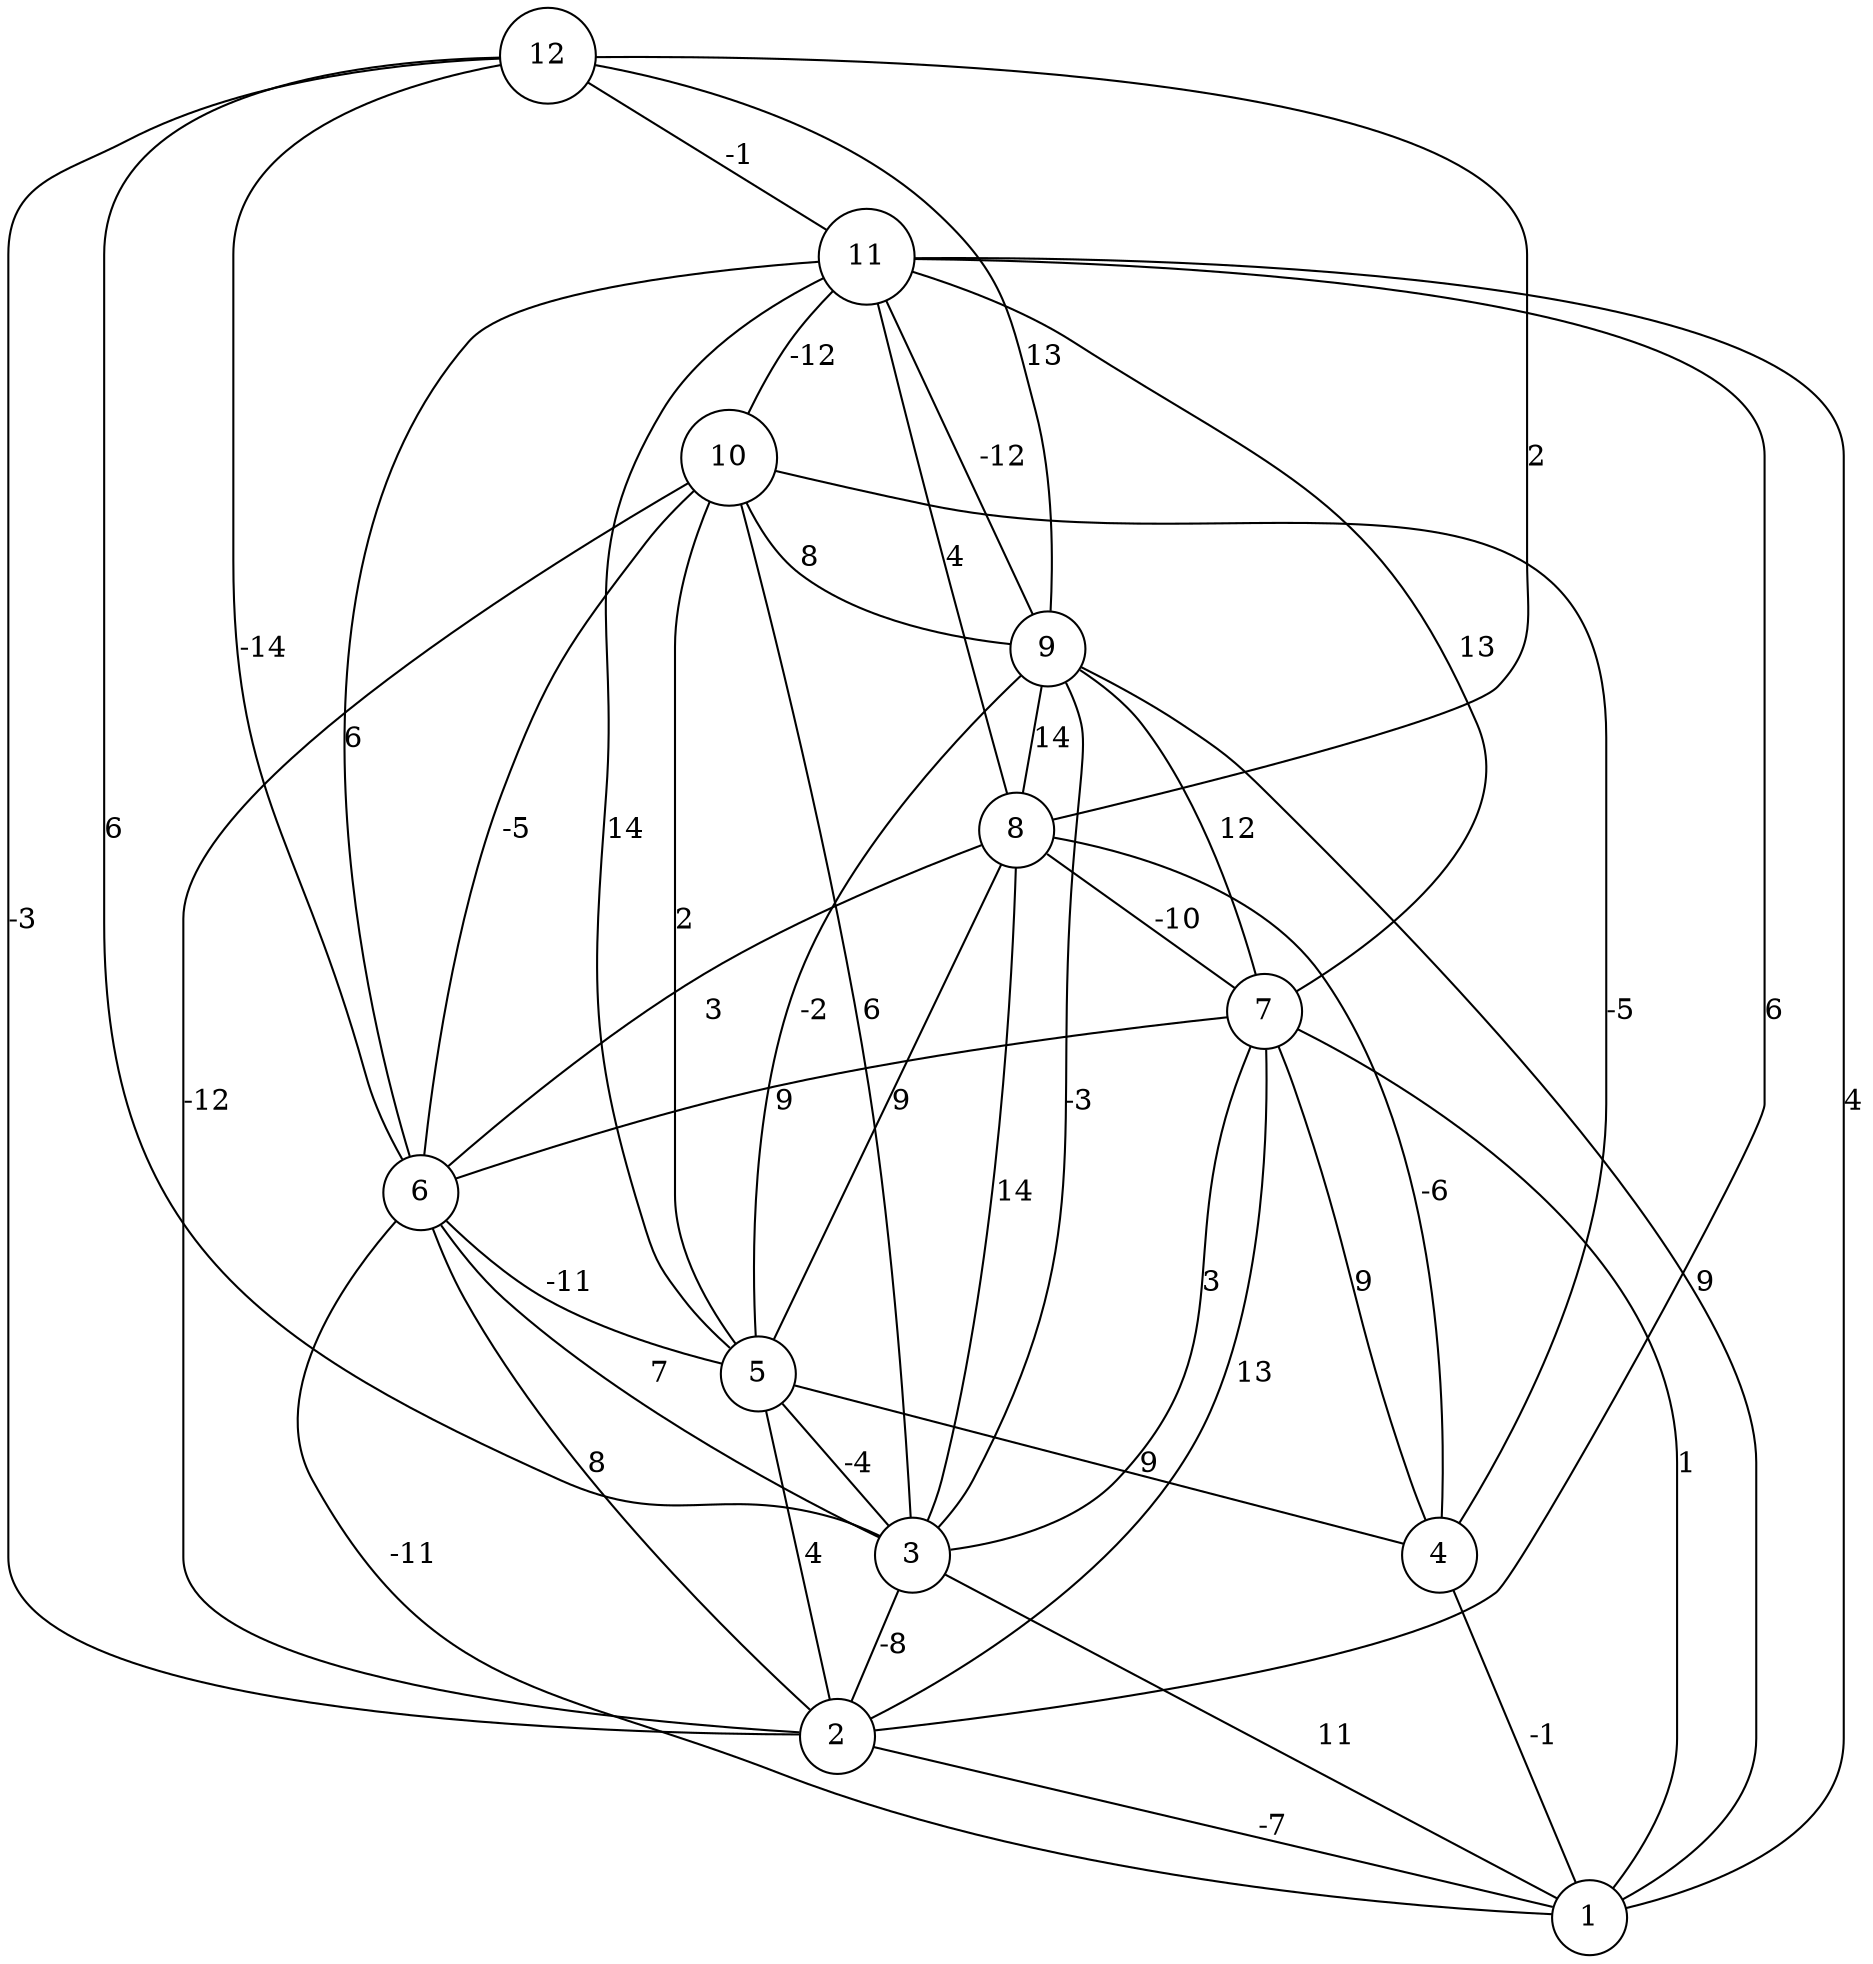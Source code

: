 graph { 
	 fontname="Helvetica,Arial,sans-serif" 
	 node [shape = circle]; 
	 12 -- 2 [label = "-3"];
	 12 -- 3 [label = "6"];
	 12 -- 6 [label = "-14"];
	 12 -- 8 [label = "2"];
	 12 -- 9 [label = "13"];
	 12 -- 11 [label = "-1"];
	 11 -- 1 [label = "4"];
	 11 -- 2 [label = "6"];
	 11 -- 5 [label = "14"];
	 11 -- 6 [label = "6"];
	 11 -- 7 [label = "13"];
	 11 -- 8 [label = "4"];
	 11 -- 9 [label = "-12"];
	 11 -- 10 [label = "-12"];
	 10 -- 2 [label = "-12"];
	 10 -- 3 [label = "6"];
	 10 -- 4 [label = "-5"];
	 10 -- 5 [label = "2"];
	 10 -- 6 [label = "-5"];
	 10 -- 9 [label = "8"];
	 9 -- 1 [label = "9"];
	 9 -- 3 [label = "-3"];
	 9 -- 5 [label = "-2"];
	 9 -- 7 [label = "12"];
	 9 -- 8 [label = "14"];
	 8 -- 3 [label = "14"];
	 8 -- 4 [label = "-6"];
	 8 -- 5 [label = "9"];
	 8 -- 6 [label = "3"];
	 8 -- 7 [label = "-10"];
	 7 -- 1 [label = "1"];
	 7 -- 2 [label = "13"];
	 7 -- 3 [label = "3"];
	 7 -- 4 [label = "9"];
	 7 -- 6 [label = "9"];
	 6 -- 1 [label = "-11"];
	 6 -- 2 [label = "8"];
	 6 -- 3 [label = "7"];
	 6 -- 5 [label = "-11"];
	 5 -- 2 [label = "4"];
	 5 -- 3 [label = "-4"];
	 5 -- 4 [label = "9"];
	 4 -- 1 [label = "-1"];
	 3 -- 1 [label = "11"];
	 3 -- 2 [label = "-8"];
	 2 -- 1 [label = "-7"];
	 1;
	 2;
	 3;
	 4;
	 5;
	 6;
	 7;
	 8;
	 9;
	 10;
	 11;
	 12;
}

